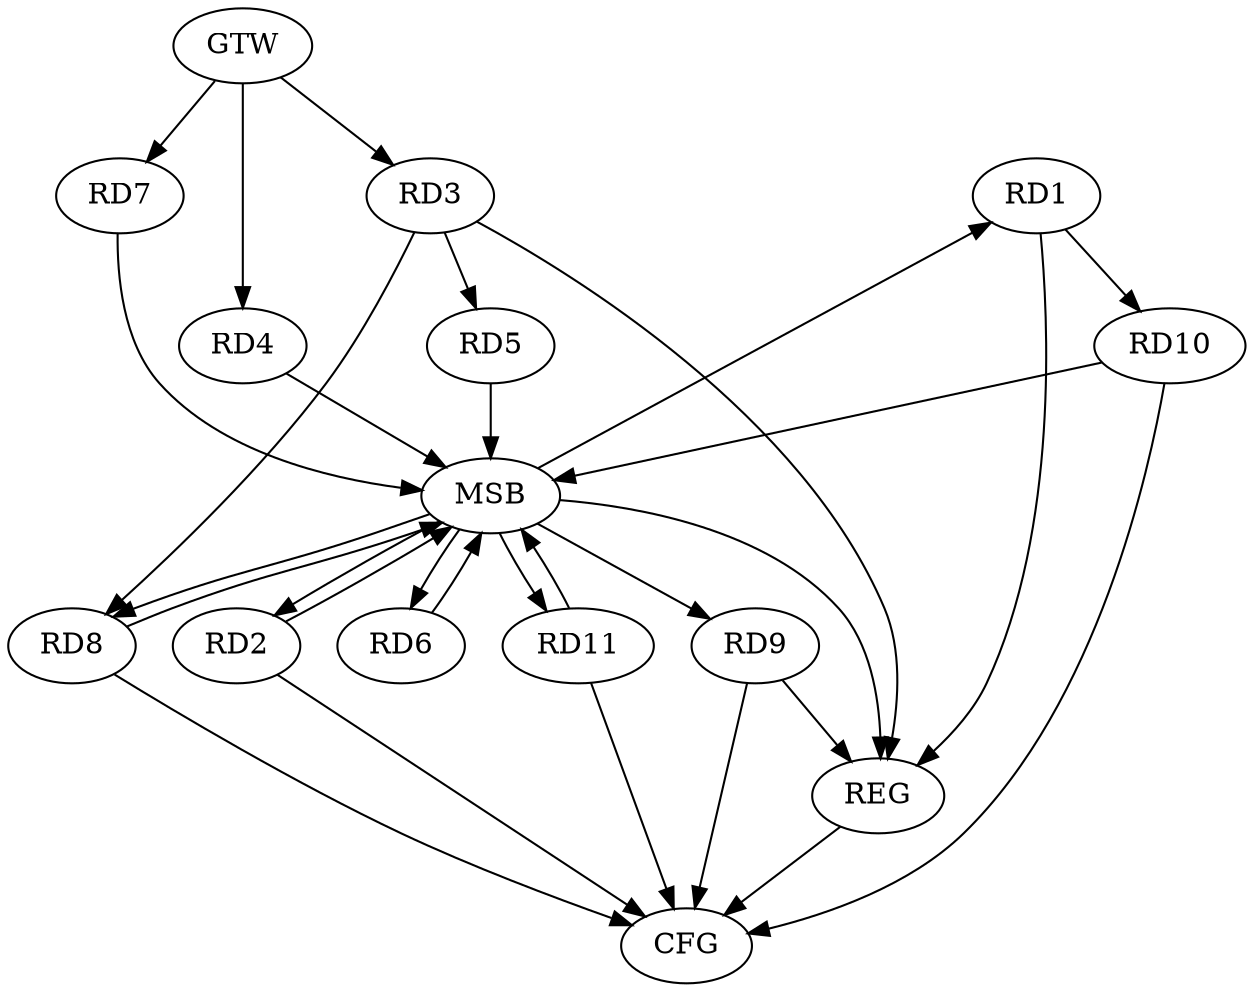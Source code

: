 strict digraph G {
  RD1 [ label="RD1" ];
  RD2 [ label="RD2" ];
  RD3 [ label="RD3" ];
  RD4 [ label="RD4" ];
  RD5 [ label="RD5" ];
  RD6 [ label="RD6" ];
  RD7 [ label="RD7" ];
  RD8 [ label="RD8" ];
  RD9 [ label="RD9" ];
  RD10 [ label="RD10" ];
  RD11 [ label="RD11" ];
  GTW [ label="GTW" ];
  REG [ label="REG" ];
  MSB [ label="MSB" ];
  CFG [ label="CFG" ];
  RD1 -> RD10;
  RD3 -> RD5;
  RD3 -> RD8;
  GTW -> RD3;
  GTW -> RD4;
  GTW -> RD7;
  RD1 -> REG;
  RD3 -> REG;
  RD9 -> REG;
  RD2 -> MSB;
  MSB -> REG;
  RD4 -> MSB;
  RD5 -> MSB;
  MSB -> RD1;
  RD6 -> MSB;
  MSB -> RD9;
  RD7 -> MSB;
  RD8 -> MSB;
  MSB -> RD11;
  RD10 -> MSB;
  MSB -> RD2;
  MSB -> RD6;
  RD11 -> MSB;
  MSB -> RD8;
  RD2 -> CFG;
  RD9 -> CFG;
  RD8 -> CFG;
  RD11 -> CFG;
  RD10 -> CFG;
  REG -> CFG;
}
